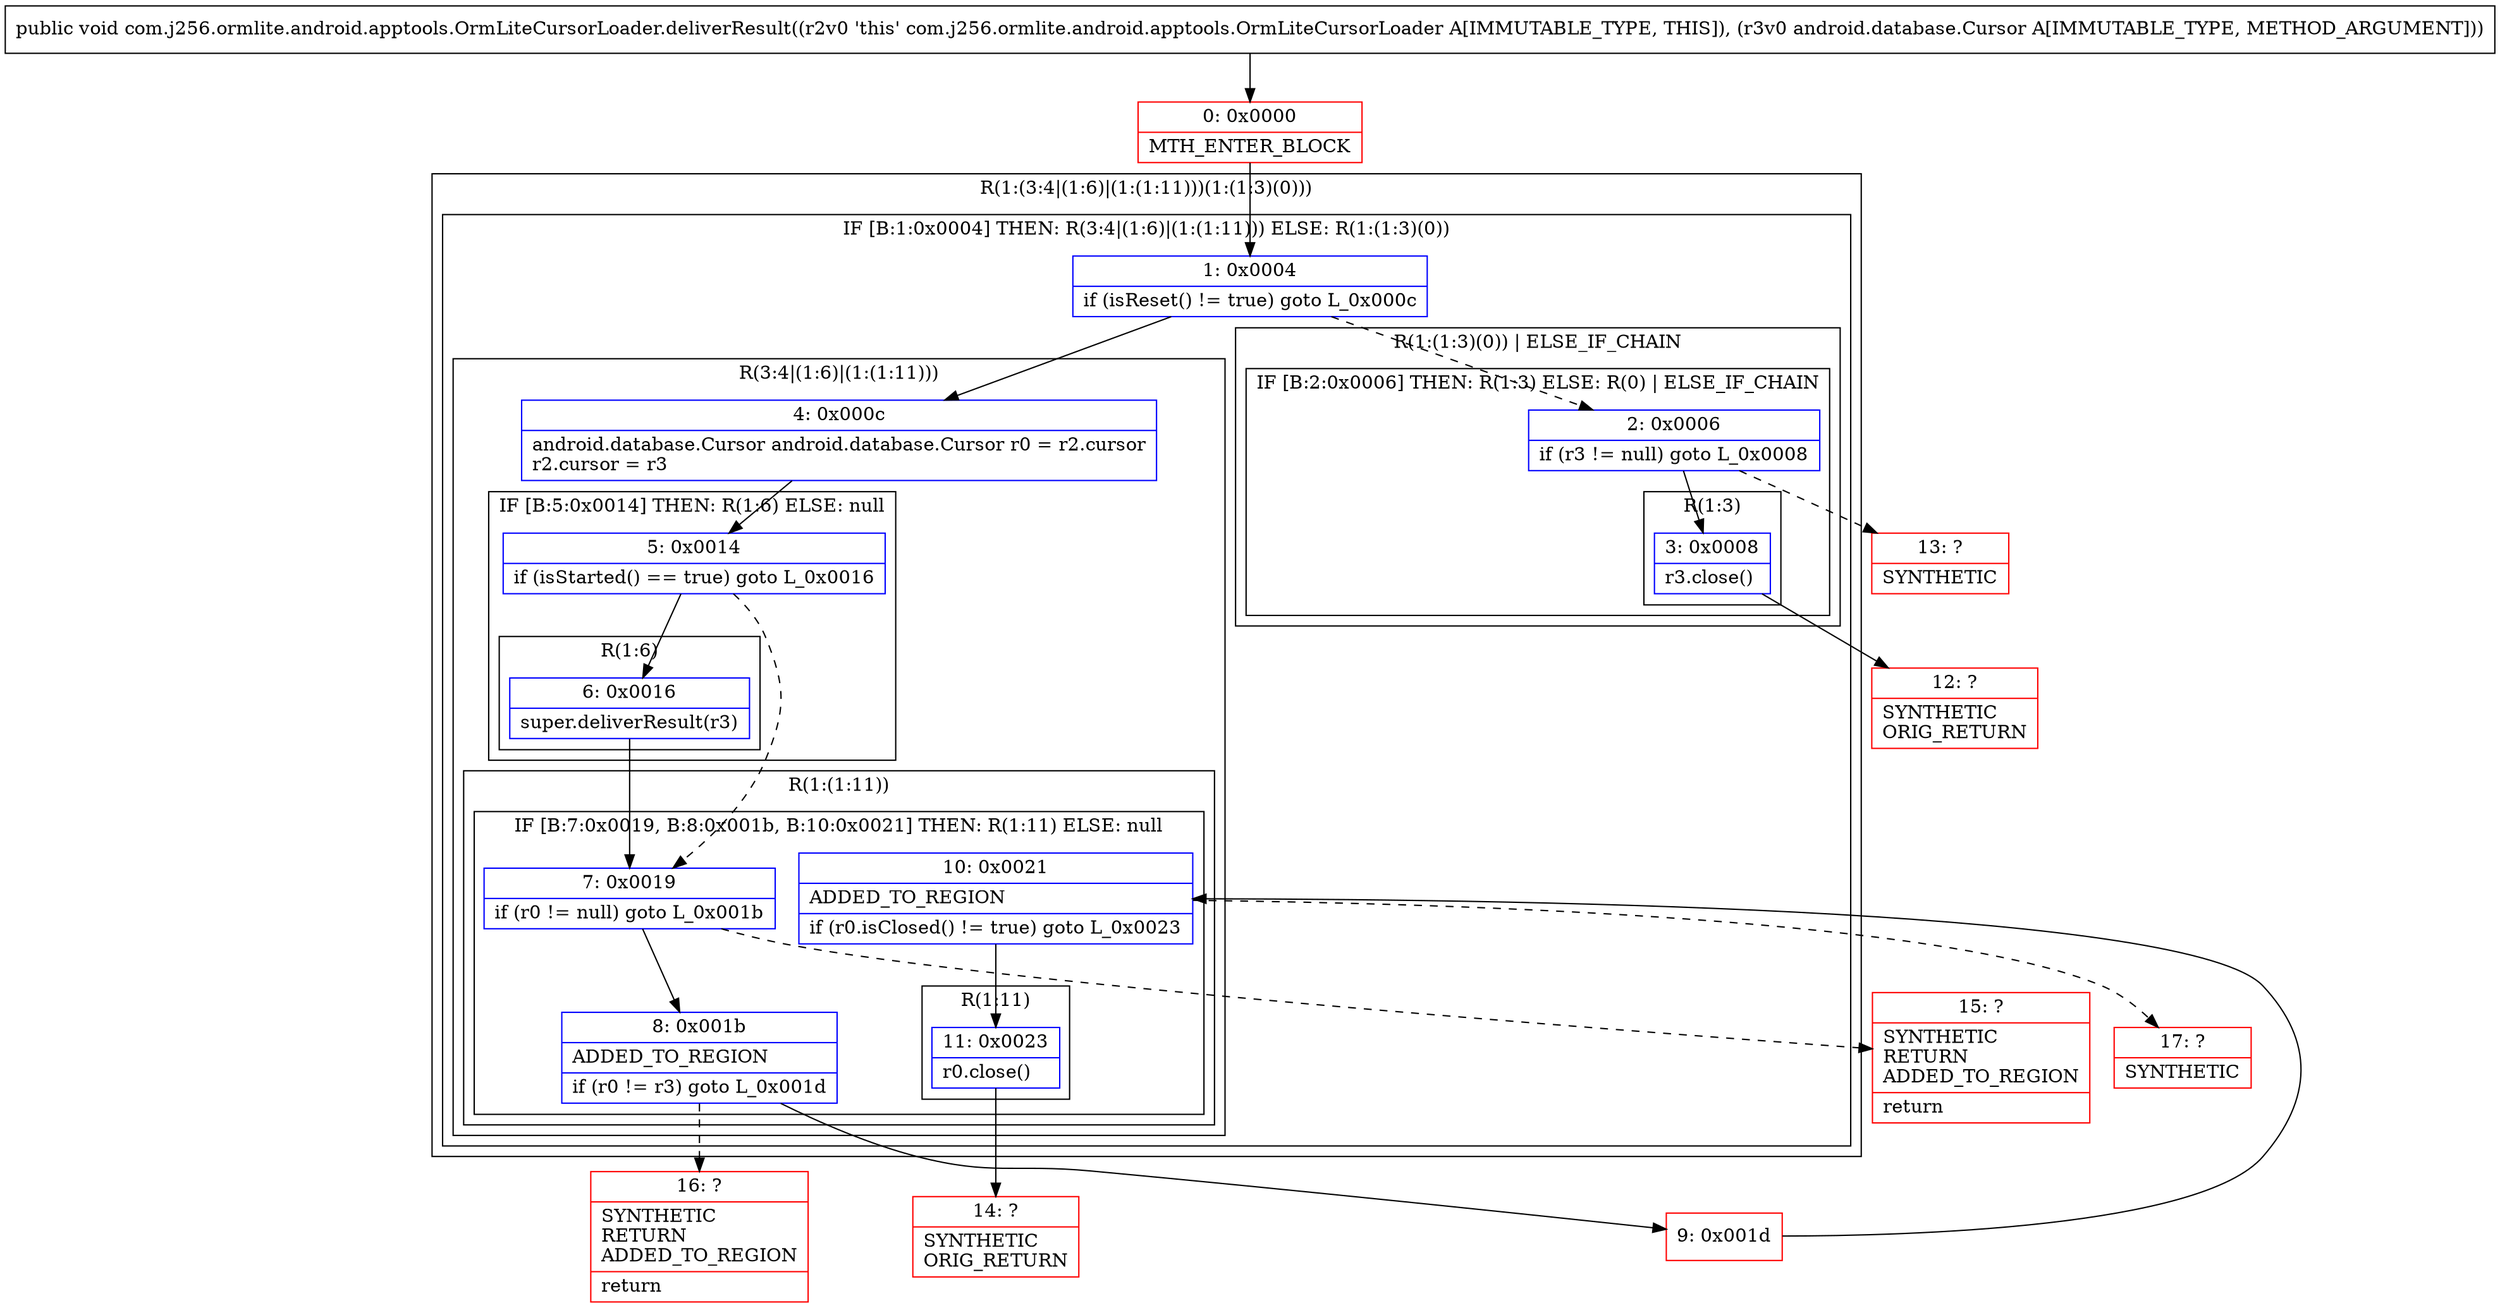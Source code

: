 digraph "CFG forcom.j256.ormlite.android.apptools.OrmLiteCursorLoader.deliverResult(Landroid\/database\/Cursor;)V" {
subgraph cluster_Region_1691303824 {
label = "R(1:(3:4|(1:6)|(1:(1:11)))(1:(1:3)(0)))";
node [shape=record,color=blue];
subgraph cluster_IfRegion_1566912146 {
label = "IF [B:1:0x0004] THEN: R(3:4|(1:6)|(1:(1:11))) ELSE: R(1:(1:3)(0))";
node [shape=record,color=blue];
Node_1 [shape=record,label="{1\:\ 0x0004|if (isReset() != true) goto L_0x000c\l}"];
subgraph cluster_Region_1956887329 {
label = "R(3:4|(1:6)|(1:(1:11)))";
node [shape=record,color=blue];
Node_4 [shape=record,label="{4\:\ 0x000c|android.database.Cursor android.database.Cursor r0 = r2.cursor\lr2.cursor = r3\l}"];
subgraph cluster_IfRegion_1073235071 {
label = "IF [B:5:0x0014] THEN: R(1:6) ELSE: null";
node [shape=record,color=blue];
Node_5 [shape=record,label="{5\:\ 0x0014|if (isStarted() == true) goto L_0x0016\l}"];
subgraph cluster_Region_2024393854 {
label = "R(1:6)";
node [shape=record,color=blue];
Node_6 [shape=record,label="{6\:\ 0x0016|super.deliverResult(r3)\l}"];
}
}
subgraph cluster_Region_1703366468 {
label = "R(1:(1:11))";
node [shape=record,color=blue];
subgraph cluster_IfRegion_2112190623 {
label = "IF [B:7:0x0019, B:8:0x001b, B:10:0x0021] THEN: R(1:11) ELSE: null";
node [shape=record,color=blue];
Node_7 [shape=record,label="{7\:\ 0x0019|if (r0 != null) goto L_0x001b\l}"];
Node_8 [shape=record,label="{8\:\ 0x001b|ADDED_TO_REGION\l|if (r0 != r3) goto L_0x001d\l}"];
Node_10 [shape=record,label="{10\:\ 0x0021|ADDED_TO_REGION\l|if (r0.isClosed() != true) goto L_0x0023\l}"];
subgraph cluster_Region_1839106102 {
label = "R(1:11)";
node [shape=record,color=blue];
Node_11 [shape=record,label="{11\:\ 0x0023|r0.close()\l}"];
}
}
}
}
subgraph cluster_Region_291695832 {
label = "R(1:(1:3)(0)) | ELSE_IF_CHAIN\l";
node [shape=record,color=blue];
subgraph cluster_IfRegion_1816434999 {
label = "IF [B:2:0x0006] THEN: R(1:3) ELSE: R(0) | ELSE_IF_CHAIN\l";
node [shape=record,color=blue];
Node_2 [shape=record,label="{2\:\ 0x0006|if (r3 != null) goto L_0x0008\l}"];
subgraph cluster_Region_1522033405 {
label = "R(1:3)";
node [shape=record,color=blue];
Node_3 [shape=record,label="{3\:\ 0x0008|r3.close()\l}"];
}
subgraph cluster_Region_85654401 {
label = "R(0)";
node [shape=record,color=blue];
}
}
}
}
}
Node_0 [shape=record,color=red,label="{0\:\ 0x0000|MTH_ENTER_BLOCK\l}"];
Node_9 [shape=record,color=red,label="{9\:\ 0x001d}"];
Node_12 [shape=record,color=red,label="{12\:\ ?|SYNTHETIC\lORIG_RETURN\l}"];
Node_13 [shape=record,color=red,label="{13\:\ ?|SYNTHETIC\l}"];
Node_14 [shape=record,color=red,label="{14\:\ ?|SYNTHETIC\lORIG_RETURN\l}"];
Node_15 [shape=record,color=red,label="{15\:\ ?|SYNTHETIC\lRETURN\lADDED_TO_REGION\l|return\l}"];
Node_16 [shape=record,color=red,label="{16\:\ ?|SYNTHETIC\lRETURN\lADDED_TO_REGION\l|return\l}"];
Node_17 [shape=record,color=red,label="{17\:\ ?|SYNTHETIC\l}"];
MethodNode[shape=record,label="{public void com.j256.ormlite.android.apptools.OrmLiteCursorLoader.deliverResult((r2v0 'this' com.j256.ormlite.android.apptools.OrmLiteCursorLoader A[IMMUTABLE_TYPE, THIS]), (r3v0 android.database.Cursor A[IMMUTABLE_TYPE, METHOD_ARGUMENT])) }"];
MethodNode -> Node_0;
Node_1 -> Node_2[style=dashed];
Node_1 -> Node_4;
Node_4 -> Node_5;
Node_5 -> Node_6;
Node_5 -> Node_7[style=dashed];
Node_6 -> Node_7;
Node_7 -> Node_8;
Node_7 -> Node_15[style=dashed];
Node_8 -> Node_9;
Node_8 -> Node_16[style=dashed];
Node_10 -> Node_11;
Node_10 -> Node_17[style=dashed];
Node_11 -> Node_14;
Node_2 -> Node_3;
Node_2 -> Node_13[style=dashed];
Node_3 -> Node_12;
Node_0 -> Node_1;
Node_9 -> Node_10;
}

